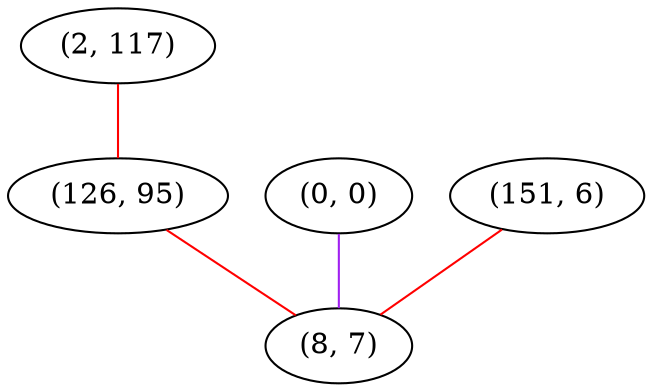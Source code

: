 graph "" {
"(2, 117)";
"(0, 0)";
"(126, 95)";
"(151, 6)";
"(8, 7)";
"(2, 117)" -- "(126, 95)"  [color=red, key=0, weight=1];
"(0, 0)" -- "(8, 7)"  [color=purple, key=0, weight=4];
"(126, 95)" -- "(8, 7)"  [color=red, key=0, weight=1];
"(151, 6)" -- "(8, 7)"  [color=red, key=0, weight=1];
}

